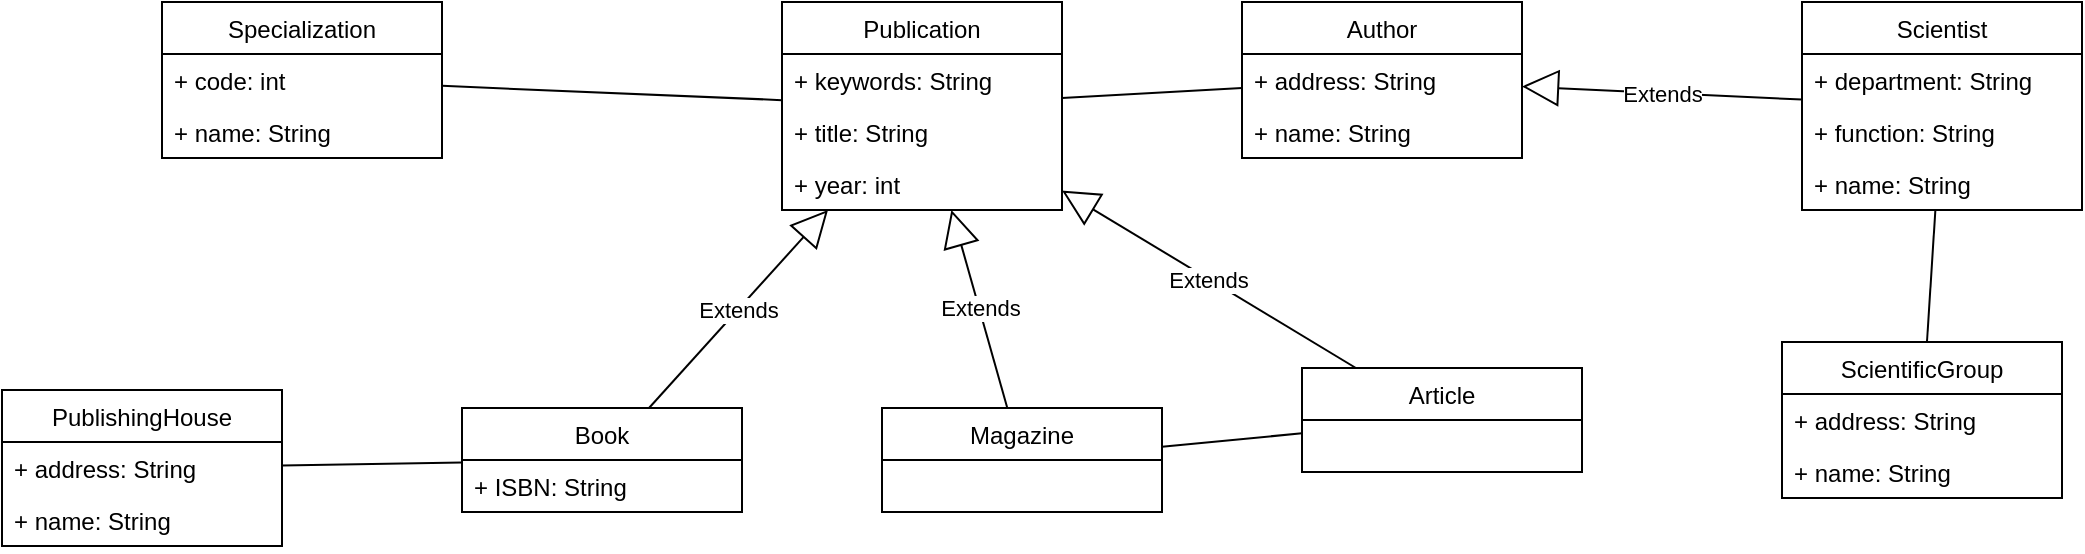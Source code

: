 <mxfile version="20.1.1" type="device"><diagram id="C5RBs43oDa-KdzZeNtuy" name="Page-1"><mxGraphModel dx="1572" dy="793" grid="1" gridSize="10" guides="1" tooltips="1" connect="1" arrows="1" fold="1" page="1" pageScale="1" pageWidth="1169" pageHeight="827" math="0" shadow="0"><root><mxCell id="WIyWlLk6GJQsqaUBKTNV-0"/><mxCell id="WIyWlLk6GJQsqaUBKTNV-1" parent="WIyWlLk6GJQsqaUBKTNV-0"/><mxCell id="PaHl33rWjfp3DboxxjgC-0" value="PublishingHouse" style="swimlane;fontStyle=0;childLayout=stackLayout;horizontal=1;startSize=26;fillColor=none;horizontalStack=0;resizeParent=1;resizeParentMax=0;resizeLast=0;collapsible=1;marginBottom=0;" vertex="1" parent="WIyWlLk6GJQsqaUBKTNV-1"><mxGeometry x="90" y="234" width="140" height="78" as="geometry"/></mxCell><mxCell id="PaHl33rWjfp3DboxxjgC-1" value="+ address: String" style="text;strokeColor=none;fillColor=none;align=left;verticalAlign=top;spacingLeft=4;spacingRight=4;overflow=hidden;rotatable=0;points=[[0,0.5],[1,0.5]];portConstraint=eastwest;" vertex="1" parent="PaHl33rWjfp3DboxxjgC-0"><mxGeometry y="26" width="140" height="26" as="geometry"/></mxCell><mxCell id="PaHl33rWjfp3DboxxjgC-2" value="+ name: String" style="text;strokeColor=none;fillColor=none;align=left;verticalAlign=top;spacingLeft=4;spacingRight=4;overflow=hidden;rotatable=0;points=[[0,0.5],[1,0.5]];portConstraint=eastwest;" vertex="1" parent="PaHl33rWjfp3DboxxjgC-0"><mxGeometry y="52" width="140" height="26" as="geometry"/></mxCell><mxCell id="PaHl33rWjfp3DboxxjgC-4" value="Publication" style="swimlane;fontStyle=0;childLayout=stackLayout;horizontal=1;startSize=26;fillColor=none;horizontalStack=0;resizeParent=1;resizeParentMax=0;resizeLast=0;collapsible=1;marginBottom=0;" vertex="1" parent="WIyWlLk6GJQsqaUBKTNV-1"><mxGeometry x="480" y="40" width="140" height="104" as="geometry"/></mxCell><mxCell id="PaHl33rWjfp3DboxxjgC-5" value="+ keywords: String" style="text;strokeColor=none;fillColor=none;align=left;verticalAlign=top;spacingLeft=4;spacingRight=4;overflow=hidden;rotatable=0;points=[[0,0.5],[1,0.5]];portConstraint=eastwest;" vertex="1" parent="PaHl33rWjfp3DboxxjgC-4"><mxGeometry y="26" width="140" height="26" as="geometry"/></mxCell><mxCell id="PaHl33rWjfp3DboxxjgC-6" value="+ title: String" style="text;strokeColor=none;fillColor=none;align=left;verticalAlign=top;spacingLeft=4;spacingRight=4;overflow=hidden;rotatable=0;points=[[0,0.5],[1,0.5]];portConstraint=eastwest;" vertex="1" parent="PaHl33rWjfp3DboxxjgC-4"><mxGeometry y="52" width="140" height="26" as="geometry"/></mxCell><mxCell id="PaHl33rWjfp3DboxxjgC-7" value="+ year: int" style="text;strokeColor=none;fillColor=none;align=left;verticalAlign=top;spacingLeft=4;spacingRight=4;overflow=hidden;rotatable=0;points=[[0,0.5],[1,0.5]];portConstraint=eastwest;" vertex="1" parent="PaHl33rWjfp3DboxxjgC-4"><mxGeometry y="78" width="140" height="26" as="geometry"/></mxCell><mxCell id="PaHl33rWjfp3DboxxjgC-8" value="Scientist" style="swimlane;fontStyle=0;childLayout=stackLayout;horizontal=1;startSize=26;fillColor=none;horizontalStack=0;resizeParent=1;resizeParentMax=0;resizeLast=0;collapsible=1;marginBottom=0;" vertex="1" parent="WIyWlLk6GJQsqaUBKTNV-1"><mxGeometry x="990" y="40" width="140" height="104" as="geometry"/></mxCell><mxCell id="PaHl33rWjfp3DboxxjgC-9" value="+ department: String" style="text;strokeColor=none;fillColor=none;align=left;verticalAlign=top;spacingLeft=4;spacingRight=4;overflow=hidden;rotatable=0;points=[[0,0.5],[1,0.5]];portConstraint=eastwest;" vertex="1" parent="PaHl33rWjfp3DboxxjgC-8"><mxGeometry y="26" width="140" height="26" as="geometry"/></mxCell><mxCell id="PaHl33rWjfp3DboxxjgC-10" value="+ function: String" style="text;strokeColor=none;fillColor=none;align=left;verticalAlign=top;spacingLeft=4;spacingRight=4;overflow=hidden;rotatable=0;points=[[0,0.5],[1,0.5]];portConstraint=eastwest;" vertex="1" parent="PaHl33rWjfp3DboxxjgC-8"><mxGeometry y="52" width="140" height="26" as="geometry"/></mxCell><mxCell id="PaHl33rWjfp3DboxxjgC-11" value="+ name: String" style="text;strokeColor=none;fillColor=none;align=left;verticalAlign=top;spacingLeft=4;spacingRight=4;overflow=hidden;rotatable=0;points=[[0,0.5],[1,0.5]];portConstraint=eastwest;" vertex="1" parent="PaHl33rWjfp3DboxxjgC-8"><mxGeometry y="78" width="140" height="26" as="geometry"/></mxCell><mxCell id="PaHl33rWjfp3DboxxjgC-13" value="Book" style="swimlane;fontStyle=0;childLayout=stackLayout;horizontal=1;startSize=26;fillColor=none;horizontalStack=0;resizeParent=1;resizeParentMax=0;resizeLast=0;collapsible=1;marginBottom=0;" vertex="1" parent="WIyWlLk6GJQsqaUBKTNV-1"><mxGeometry x="320" y="243" width="140" height="52" as="geometry"/></mxCell><mxCell id="PaHl33rWjfp3DboxxjgC-14" value="+ ISBN: String" style="text;strokeColor=none;fillColor=none;align=left;verticalAlign=top;spacingLeft=4;spacingRight=4;overflow=hidden;rotatable=0;points=[[0,0.5],[1,0.5]];portConstraint=eastwest;" vertex="1" parent="PaHl33rWjfp3DboxxjgC-13"><mxGeometry y="26" width="140" height="26" as="geometry"/></mxCell><mxCell id="PaHl33rWjfp3DboxxjgC-18" value="Extends" style="endArrow=block;endSize=16;endFill=0;html=1;rounded=0;" edge="1" parent="WIyWlLk6GJQsqaUBKTNV-1" source="PaHl33rWjfp3DboxxjgC-13" target="PaHl33rWjfp3DboxxjgC-4"><mxGeometry width="160" relative="1" as="geometry"><mxPoint x="330" y="380" as="sourcePoint"/><mxPoint x="490" y="380" as="targetPoint"/></mxGeometry></mxCell><mxCell id="PaHl33rWjfp3DboxxjgC-19" value="" style="endArrow=none;html=1;rounded=0;" edge="1" parent="WIyWlLk6GJQsqaUBKTNV-1" source="PaHl33rWjfp3DboxxjgC-13" target="PaHl33rWjfp3DboxxjgC-0"><mxGeometry width="50" height="50" relative="1" as="geometry"><mxPoint x="240" y="64" as="sourcePoint"/><mxPoint x="290" y="14" as="targetPoint"/></mxGeometry></mxCell><mxCell id="PaHl33rWjfp3DboxxjgC-20" value="Specialization" style="swimlane;fontStyle=0;childLayout=stackLayout;horizontal=1;startSize=26;fillColor=none;horizontalStack=0;resizeParent=1;resizeParentMax=0;resizeLast=0;collapsible=1;marginBottom=0;" vertex="1" parent="WIyWlLk6GJQsqaUBKTNV-1"><mxGeometry x="170" y="40" width="140" height="78" as="geometry"/></mxCell><mxCell id="PaHl33rWjfp3DboxxjgC-21" value="+ code: int" style="text;strokeColor=none;fillColor=none;align=left;verticalAlign=top;spacingLeft=4;spacingRight=4;overflow=hidden;rotatable=0;points=[[0,0.5],[1,0.5]];portConstraint=eastwest;" vertex="1" parent="PaHl33rWjfp3DboxxjgC-20"><mxGeometry y="26" width="140" height="26" as="geometry"/></mxCell><mxCell id="PaHl33rWjfp3DboxxjgC-22" value="+ name: String" style="text;strokeColor=none;fillColor=none;align=left;verticalAlign=top;spacingLeft=4;spacingRight=4;overflow=hidden;rotatable=0;points=[[0,0.5],[1,0.5]];portConstraint=eastwest;" vertex="1" parent="PaHl33rWjfp3DboxxjgC-20"><mxGeometry y="52" width="140" height="26" as="geometry"/></mxCell><mxCell id="PaHl33rWjfp3DboxxjgC-24" value="ScientificGroup" style="swimlane;fontStyle=0;childLayout=stackLayout;horizontal=1;startSize=26;fillColor=none;horizontalStack=0;resizeParent=1;resizeParentMax=0;resizeLast=0;collapsible=1;marginBottom=0;" vertex="1" parent="WIyWlLk6GJQsqaUBKTNV-1"><mxGeometry x="980" y="210" width="140" height="78" as="geometry"/></mxCell><mxCell id="PaHl33rWjfp3DboxxjgC-25" value="+ address: String" style="text;strokeColor=none;fillColor=none;align=left;verticalAlign=top;spacingLeft=4;spacingRight=4;overflow=hidden;rotatable=0;points=[[0,0.5],[1,0.5]];portConstraint=eastwest;" vertex="1" parent="PaHl33rWjfp3DboxxjgC-24"><mxGeometry y="26" width="140" height="26" as="geometry"/></mxCell><mxCell id="PaHl33rWjfp3DboxxjgC-26" value="+ name: String" style="text;strokeColor=none;fillColor=none;align=left;verticalAlign=top;spacingLeft=4;spacingRight=4;overflow=hidden;rotatable=0;points=[[0,0.5],[1,0.5]];portConstraint=eastwest;" vertex="1" parent="PaHl33rWjfp3DboxxjgC-24"><mxGeometry y="52" width="140" height="26" as="geometry"/></mxCell><mxCell id="PaHl33rWjfp3DboxxjgC-28" value="" style="endArrow=none;html=1;rounded=0;" edge="1" parent="WIyWlLk6GJQsqaUBKTNV-1" source="PaHl33rWjfp3DboxxjgC-8" target="PaHl33rWjfp3DboxxjgC-24"><mxGeometry width="50" height="50" relative="1" as="geometry"><mxPoint x="540" y="300" as="sourcePoint"/><mxPoint x="590" y="250" as="targetPoint"/></mxGeometry></mxCell><mxCell id="PaHl33rWjfp3DboxxjgC-29" value="" style="endArrow=none;html=1;rounded=0;" edge="1" parent="WIyWlLk6GJQsqaUBKTNV-1" source="PaHl33rWjfp3DboxxjgC-4" target="PaHl33rWjfp3DboxxjgC-20"><mxGeometry width="50" height="50" relative="1" as="geometry"><mxPoint x="440" y="320" as="sourcePoint"/><mxPoint x="490" y="270" as="targetPoint"/></mxGeometry></mxCell><mxCell id="PaHl33rWjfp3DboxxjgC-36" value="Article" style="swimlane;fontStyle=0;childLayout=stackLayout;horizontal=1;startSize=26;fillColor=none;horizontalStack=0;resizeParent=1;resizeParentMax=0;resizeLast=0;collapsible=1;marginBottom=0;" vertex="1" parent="WIyWlLk6GJQsqaUBKTNV-1"><mxGeometry x="740" y="223" width="140" height="52" as="geometry"/></mxCell><mxCell id="PaHl33rWjfp3DboxxjgC-40" value="Magazine" style="swimlane;fontStyle=0;childLayout=stackLayout;horizontal=1;startSize=26;fillColor=none;horizontalStack=0;resizeParent=1;resizeParentMax=0;resizeLast=0;collapsible=1;marginBottom=0;" vertex="1" parent="WIyWlLk6GJQsqaUBKTNV-1"><mxGeometry x="530" y="243" width="140" height="52" as="geometry"/></mxCell><mxCell id="PaHl33rWjfp3DboxxjgC-44" value="Extends" style="endArrow=block;endSize=16;endFill=0;html=1;rounded=0;" edge="1" parent="WIyWlLk6GJQsqaUBKTNV-1" source="PaHl33rWjfp3DboxxjgC-36" target="PaHl33rWjfp3DboxxjgC-4"><mxGeometry width="160" relative="1" as="geometry"><mxPoint x="340" y="350" as="sourcePoint"/><mxPoint x="500" y="350" as="targetPoint"/></mxGeometry></mxCell><mxCell id="PaHl33rWjfp3DboxxjgC-45" value="Extends" style="endArrow=block;endSize=16;endFill=0;html=1;rounded=0;" edge="1" parent="WIyWlLk6GJQsqaUBKTNV-1" source="PaHl33rWjfp3DboxxjgC-40" target="PaHl33rWjfp3DboxxjgC-4"><mxGeometry width="160" relative="1" as="geometry"><mxPoint x="464.598" y="540" as="sourcePoint"/><mxPoint x="370.805" y="444" as="targetPoint"/></mxGeometry></mxCell><mxCell id="PaHl33rWjfp3DboxxjgC-46" value="" style="endArrow=none;html=1;rounded=0;" edge="1" parent="WIyWlLk6GJQsqaUBKTNV-1" source="PaHl33rWjfp3DboxxjgC-36" target="PaHl33rWjfp3DboxxjgC-40"><mxGeometry width="50" height="50" relative="1" as="geometry"><mxPoint x="540" y="410" as="sourcePoint"/><mxPoint x="590" y="360" as="targetPoint"/></mxGeometry></mxCell><mxCell id="PaHl33rWjfp3DboxxjgC-50" value="Author" style="swimlane;fontStyle=0;childLayout=stackLayout;horizontal=1;startSize=26;fillColor=none;horizontalStack=0;resizeParent=1;resizeParentMax=0;resizeLast=0;collapsible=1;marginBottom=0;" vertex="1" parent="WIyWlLk6GJQsqaUBKTNV-1"><mxGeometry x="710" y="40" width="140" height="78" as="geometry"/></mxCell><mxCell id="PaHl33rWjfp3DboxxjgC-51" value="+ address: String" style="text;strokeColor=none;fillColor=none;align=left;verticalAlign=top;spacingLeft=4;spacingRight=4;overflow=hidden;rotatable=0;points=[[0,0.5],[1,0.5]];portConstraint=eastwest;" vertex="1" parent="PaHl33rWjfp3DboxxjgC-50"><mxGeometry y="26" width="140" height="26" as="geometry"/></mxCell><mxCell id="PaHl33rWjfp3DboxxjgC-52" value="+ name: String" style="text;strokeColor=none;fillColor=none;align=left;verticalAlign=top;spacingLeft=4;spacingRight=4;overflow=hidden;rotatable=0;points=[[0,0.5],[1,0.5]];portConstraint=eastwest;" vertex="1" parent="PaHl33rWjfp3DboxxjgC-50"><mxGeometry y="52" width="140" height="26" as="geometry"/></mxCell><mxCell id="PaHl33rWjfp3DboxxjgC-53" value="" style="endArrow=none;html=1;rounded=0;" edge="1" parent="WIyWlLk6GJQsqaUBKTNV-1" source="PaHl33rWjfp3DboxxjgC-4" target="PaHl33rWjfp3DboxxjgC-50"><mxGeometry width="50" height="50" relative="1" as="geometry"><mxPoint x="550" y="320" as="sourcePoint"/><mxPoint x="600" y="270" as="targetPoint"/></mxGeometry></mxCell><mxCell id="PaHl33rWjfp3DboxxjgC-54" value="Extends" style="endArrow=block;endSize=16;endFill=0;html=1;rounded=0;" edge="1" parent="WIyWlLk6GJQsqaUBKTNV-1" source="PaHl33rWjfp3DboxxjgC-8" target="PaHl33rWjfp3DboxxjgC-50"><mxGeometry width="160" relative="1" as="geometry"><mxPoint x="500" y="290" as="sourcePoint"/><mxPoint x="660" y="290" as="targetPoint"/></mxGeometry></mxCell></root></mxGraphModel></diagram></mxfile>